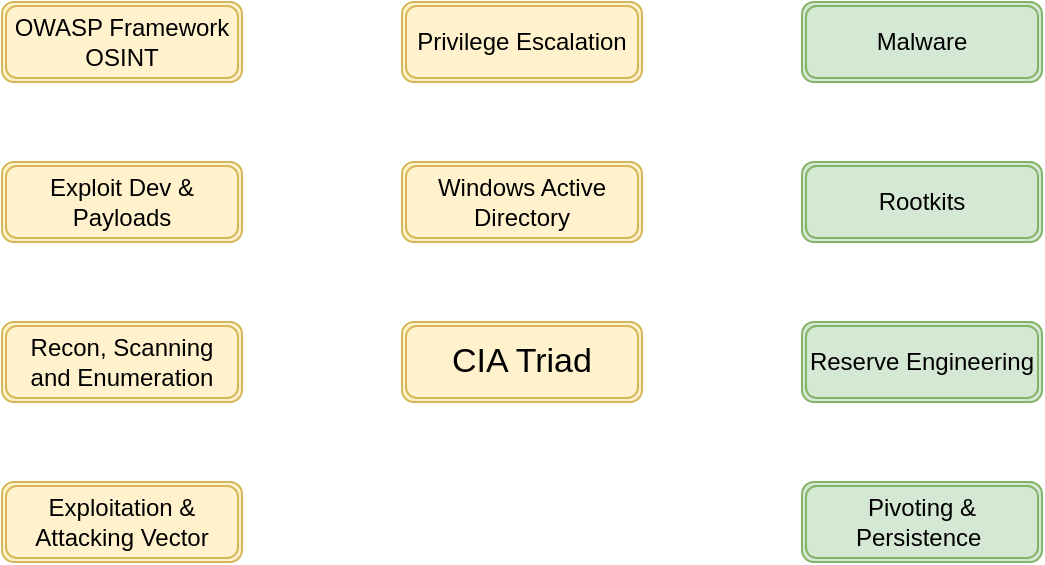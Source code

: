 <mxfile version="26.1.3">
  <diagram name="Page-1" id="8sNN-w12TKgg2w9x6Gwd">
    <mxGraphModel dx="1750" dy="1005" grid="1" gridSize="10" guides="1" tooltips="1" connect="1" arrows="1" fold="1" page="1" pageScale="1" pageWidth="850" pageHeight="1100" math="0" shadow="0">
      <root>
        <mxCell id="0" />
        <mxCell id="1" parent="0" />
        <mxCell id="fyoFIf6zlMeUPn5KMZpg-22" value="" style="group" vertex="1" connectable="0" parent="1">
          <mxGeometry x="480" y="200" width="120" height="280" as="geometry" />
        </mxCell>
        <mxCell id="fyoFIf6zlMeUPn5KMZpg-17" value="Malware" style="shape=ext;double=1;rounded=1;whiteSpace=wrap;html=1;fillColor=#d5e8d4;strokeColor=#82b366;" vertex="1" parent="fyoFIf6zlMeUPn5KMZpg-22">
          <mxGeometry width="120" height="40" as="geometry" />
        </mxCell>
        <mxCell id="fyoFIf6zlMeUPn5KMZpg-18" value="Rootkits" style="shape=ext;double=1;rounded=1;whiteSpace=wrap;html=1;fillColor=#d5e8d4;strokeColor=#82b366;" vertex="1" parent="fyoFIf6zlMeUPn5KMZpg-22">
          <mxGeometry y="80" width="120" height="40" as="geometry" />
        </mxCell>
        <mxCell id="fyoFIf6zlMeUPn5KMZpg-19" value="Reserve Engineering" style="shape=ext;double=1;rounded=1;whiteSpace=wrap;html=1;fillColor=#d5e8d4;strokeColor=#82b366;" vertex="1" parent="fyoFIf6zlMeUPn5KMZpg-22">
          <mxGeometry y="160" width="120" height="40" as="geometry" />
        </mxCell>
        <mxCell id="fyoFIf6zlMeUPn5KMZpg-20" value="Pivoting &amp;amp; Persistence&amp;nbsp;" style="shape=ext;double=1;rounded=1;whiteSpace=wrap;html=1;fillColor=#d5e8d4;strokeColor=#82b366;" vertex="1" parent="fyoFIf6zlMeUPn5KMZpg-22">
          <mxGeometry y="240" width="120" height="40" as="geometry" />
        </mxCell>
        <mxCell id="fyoFIf6zlMeUPn5KMZpg-23" value="" style="group" vertex="1" connectable="0" parent="1">
          <mxGeometry x="280" y="200" width="120" height="200" as="geometry" />
        </mxCell>
        <mxCell id="fyoFIf6zlMeUPn5KMZpg-1" value="&lt;font style=&quot;font-size: 17px;&quot;&gt;CIA Triad&lt;/font&gt;" style="shape=ext;double=1;rounded=1;whiteSpace=wrap;html=1;fillColor=#fff2cc;strokeColor=#d6b656;" vertex="1" parent="fyoFIf6zlMeUPn5KMZpg-23">
          <mxGeometry y="160" width="120" height="40" as="geometry" />
        </mxCell>
        <mxCell id="fyoFIf6zlMeUPn5KMZpg-5" value="Privilege Escalation" style="shape=ext;double=1;rounded=1;whiteSpace=wrap;html=1;fillColor=#fff2cc;strokeColor=#d6b656;" vertex="1" parent="fyoFIf6zlMeUPn5KMZpg-23">
          <mxGeometry width="120" height="40" as="geometry" />
        </mxCell>
        <mxCell id="fyoFIf6zlMeUPn5KMZpg-6" value="Windows Active Directory" style="shape=ext;double=1;rounded=1;whiteSpace=wrap;html=1;fillColor=#fff2cc;strokeColor=#d6b656;" vertex="1" parent="fyoFIf6zlMeUPn5KMZpg-23">
          <mxGeometry y="80" width="120" height="40" as="geometry" />
        </mxCell>
        <mxCell id="fyoFIf6zlMeUPn5KMZpg-24" value="" style="group" vertex="1" connectable="0" parent="1">
          <mxGeometry x="80" y="200" width="120" height="280" as="geometry" />
        </mxCell>
        <mxCell id="fyoFIf6zlMeUPn5KMZpg-2" value="OWASP Framework OSINT" style="shape=ext;double=1;rounded=1;whiteSpace=wrap;html=1;fillColor=#fff2cc;strokeColor=#d6b656;" vertex="1" parent="fyoFIf6zlMeUPn5KMZpg-24">
          <mxGeometry width="120" height="40" as="geometry" />
        </mxCell>
        <mxCell id="fyoFIf6zlMeUPn5KMZpg-3" value="Recon, Scanning and Enumeration" style="shape=ext;double=1;rounded=1;whiteSpace=wrap;html=1;fillColor=#fff2cc;strokeColor=#d6b656;" vertex="1" parent="fyoFIf6zlMeUPn5KMZpg-24">
          <mxGeometry y="160" width="120" height="40" as="geometry" />
        </mxCell>
        <mxCell id="fyoFIf6zlMeUPn5KMZpg-4" value="Exploitation &amp;amp; Attacking Vector" style="shape=ext;double=1;rounded=1;whiteSpace=wrap;html=1;fillColor=#fff2cc;strokeColor=#d6b656;" vertex="1" parent="fyoFIf6zlMeUPn5KMZpg-24">
          <mxGeometry y="240" width="120" height="40" as="geometry" />
        </mxCell>
        <mxCell id="fyoFIf6zlMeUPn5KMZpg-7" value="Exploit Dev &amp;amp; Payloads" style="shape=ext;double=1;rounded=1;whiteSpace=wrap;html=1;fillColor=#fff2cc;strokeColor=#d6b656;" vertex="1" parent="fyoFIf6zlMeUPn5KMZpg-24">
          <mxGeometry y="80" width="120" height="40" as="geometry" />
        </mxCell>
      </root>
    </mxGraphModel>
  </diagram>
</mxfile>
